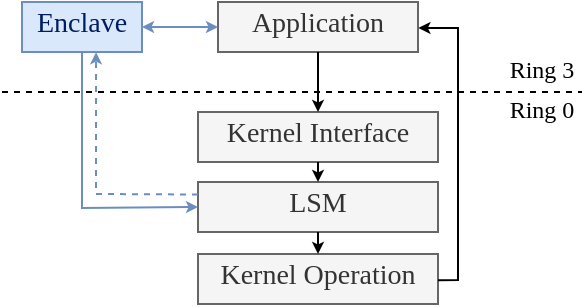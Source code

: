 <mxfile version="13.2.4" type="device"><diagram id="IpD1kZnpUoJtoLjFd5iW" name="Page-1"><mxGraphModel dx="1106" dy="745" grid="1" gridSize="10" guides="1" tooltips="1" connect="1" arrows="1" fold="1" page="1" pageScale="1" pageWidth="827" pageHeight="1169" math="0" shadow="0"><root><mxCell id="0"/><mxCell id="1" parent="0"/><mxCell id="NyK8BzgrHjAssunn8SGe-1" value="" style="endArrow=none;dashed=1;html=1;" parent="1" edge="1"><mxGeometry width="50" height="50" relative="1" as="geometry"><mxPoint x="430" y="320" as="sourcePoint"/><mxPoint x="720" y="320" as="targetPoint"/></mxGeometry></mxCell><mxCell id="NyK8BzgrHjAssunn8SGe-19" value="Ring 3" style="text;html=1;strokeColor=none;fillColor=none;align=center;verticalAlign=middle;whiteSpace=wrap;rounded=0;fontFamily=Linux Libertine O;fontSize=12;spacingBottom=2;" parent="1" vertex="1"><mxGeometry x="680" y="300" width="40" height="20" as="geometry"/></mxCell><mxCell id="NyK8BzgrHjAssunn8SGe-21" value="Ring 0" style="text;html=1;strokeColor=none;fillColor=none;align=center;verticalAlign=middle;whiteSpace=wrap;rounded=0;fontFamily=Linux Libertine O;fontSize=12;spacingBottom=2;" parent="1" vertex="1"><mxGeometry x="680" y="320" width="40" height="20" as="geometry"/></mxCell><mxCell id="q3fIOUDKQQ90eH99WFT_-5" value="Application" style="rounded=0;whiteSpace=wrap;html=1;fillColor=#f5f5f5;strokeColor=#666666;fontColor=#333333;fontFamily=Linux Libertine O;spacingBottom=4;fontSize=14;" parent="1" vertex="1"><mxGeometry x="538" y="275" width="100" height="25" as="geometry"/></mxCell><mxCell id="q3fIOUDKQQ90eH99WFT_-6" value="Kernel Interface" style="rounded=0;whiteSpace=wrap;html=1;fillColor=#f5f5f5;strokeColor=#666666;fontColor=#333333;fontFamily=Linux Libertine O;spacingBottom=4;fontSize=14;" parent="1" vertex="1"><mxGeometry x="528" y="330" width="120" height="25" as="geometry"/></mxCell><mxCell id="q3fIOUDKQQ90eH99WFT_-7" value="LSM" style="rounded=0;whiteSpace=wrap;html=1;fillColor=#f5f5f5;strokeColor=#666666;fontColor=#333333;fontFamily=Linux Libertine O;spacingBottom=4;fontSize=14;" parent="1" vertex="1"><mxGeometry x="528" y="365" width="120" height="25" as="geometry"/></mxCell><mxCell id="q3fIOUDKQQ90eH99WFT_-8" value="Kernel Operation" style="rounded=0;whiteSpace=wrap;html=1;fillColor=#f5f5f5;strokeColor=#666666;fontColor=#333333;fontFamily=Linux Libertine O;spacingBottom=4;fontSize=14;" parent="1" vertex="1"><mxGeometry x="528" y="401" width="120" height="25" as="geometry"/></mxCell><mxCell id="q3fIOUDKQQ90eH99WFT_-9" value="Enclave" style="rounded=0;whiteSpace=wrap;html=1;fillColor=#dae8fc;strokeColor=#6c8ebf;fontFamily=Linux Libertine O;spacingBottom=3;fontSize=14;fontColor=#001D61;" parent="1" vertex="1"><mxGeometry x="440" y="275" width="60" height="25" as="geometry"/></mxCell><mxCell id="q3fIOUDKQQ90eH99WFT_-10" value="" style="endArrow=none;startArrow=classic;html=1;exitX=0.5;exitY=0;exitDx=0;exitDy=0;entryX=0.5;entryY=1;entryDx=0;entryDy=0;startSize=3;endFill=0;" parent="1" source="q3fIOUDKQQ90eH99WFT_-6" target="q3fIOUDKQQ90eH99WFT_-5" edge="1"><mxGeometry width="50" height="50" relative="1" as="geometry"><mxPoint x="508" y="350" as="sourcePoint"/><mxPoint x="558" y="310" as="targetPoint"/></mxGeometry></mxCell><mxCell id="q3fIOUDKQQ90eH99WFT_-11" value="" style="endArrow=none;startArrow=classic;html=1;exitX=0.5;exitY=0;exitDx=0;exitDy=0;entryX=0.5;entryY=1;entryDx=0;entryDy=0;startSize=3;endFill=0;" parent="1" source="q3fIOUDKQQ90eH99WFT_-7" target="q3fIOUDKQQ90eH99WFT_-6" edge="1"><mxGeometry width="50" height="50" relative="1" as="geometry"><mxPoint x="528" y="350" as="sourcePoint"/><mxPoint x="678" y="370" as="targetPoint"/></mxGeometry></mxCell><mxCell id="q3fIOUDKQQ90eH99WFT_-12" value="" style="endArrow=none;startArrow=classic;html=1;entryX=0.5;entryY=1;entryDx=0;entryDy=0;exitX=0.5;exitY=0;exitDx=0;exitDy=0;startSize=3;endFill=0;" parent="1" source="q3fIOUDKQQ90eH99WFT_-8" target="q3fIOUDKQQ90eH99WFT_-7" edge="1"><mxGeometry width="50" height="50" relative="1" as="geometry"><mxPoint x="528" y="350" as="sourcePoint"/><mxPoint x="578" y="300" as="targetPoint"/></mxGeometry></mxCell><mxCell id="q3fIOUDKQQ90eH99WFT_-14" value="" style="endArrow=classic;html=1;fontFamily=Linux Libertine O;fontSize=12;rounded=0;endSize=3;exitX=1;exitY=0.524;exitDx=0;exitDy=0;exitPerimeter=0;entryX=1.002;entryY=0.52;entryDx=0;entryDy=0;entryPerimeter=0;" parent="1" source="q3fIOUDKQQ90eH99WFT_-8" target="q3fIOUDKQQ90eH99WFT_-5" edge="1"><mxGeometry width="50" height="50" relative="1" as="geometry"><mxPoint x="668" y="414" as="sourcePoint"/><mxPoint x="648" y="288" as="targetPoint"/><Array as="points"><mxPoint x="658" y="414"/><mxPoint x="658" y="288"/></Array></mxGeometry></mxCell><mxCell id="q3fIOUDKQQ90eH99WFT_-17" value="" style="endArrow=classic;startArrow=classic;html=1;fontFamily=Linux Libertine O;fontSize=14;entryX=0;entryY=0.5;entryDx=0;entryDy=0;exitX=1;exitY=0.5;exitDx=0;exitDy=0;endSize=3;startSize=3;fillColor=#dae8fc;strokeColor=#6c8ebf;" parent="1" source="q3fIOUDKQQ90eH99WFT_-9" target="q3fIOUDKQQ90eH99WFT_-5" edge="1"><mxGeometry width="50" height="50" relative="1" as="geometry"><mxPoint x="470" y="340" as="sourcePoint"/><mxPoint x="520" y="290" as="targetPoint"/></mxGeometry></mxCell><mxCell id="q3fIOUDKQQ90eH99WFT_-18" value="" style="endArrow=classic;html=1;fontFamily=Linux Libertine O;fontSize=14;exitX=0.5;exitY=1;exitDx=0;exitDy=0;entryX=0;entryY=0.5;entryDx=0;entryDy=0;startSize=3;endSize=3;rounded=0;fillColor=#dae8fc;strokeColor=#6c8ebf;" parent="1" source="q3fIOUDKQQ90eH99WFT_-9" target="q3fIOUDKQQ90eH99WFT_-7" edge="1"><mxGeometry width="50" height="50" relative="1" as="geometry"><mxPoint x="470" y="340" as="sourcePoint"/><mxPoint x="520" y="290" as="targetPoint"/><Array as="points"><mxPoint x="470" y="378"/></Array></mxGeometry></mxCell><mxCell id="q3fIOUDKQQ90eH99WFT_-19" value="" style="endArrow=classic;html=1;fontFamily=Linux Libertine O;fontSize=14;exitX=0;exitY=0.25;exitDx=0;exitDy=0;entryX=0.617;entryY=1.004;entryDx=0;entryDy=0;entryPerimeter=0;endSize=3;rounded=0;dashed=1;fillColor=#dae8fc;strokeColor=#6c8ebf;" parent="1" source="q3fIOUDKQQ90eH99WFT_-7" target="q3fIOUDKQQ90eH99WFT_-9" edge="1"><mxGeometry width="50" height="50" relative="1" as="geometry"><mxPoint x="470" y="340" as="sourcePoint"/><mxPoint x="520" y="290" as="targetPoint"/><Array as="points"><mxPoint x="477" y="371"/></Array></mxGeometry></mxCell></root></mxGraphModel></diagram></mxfile>